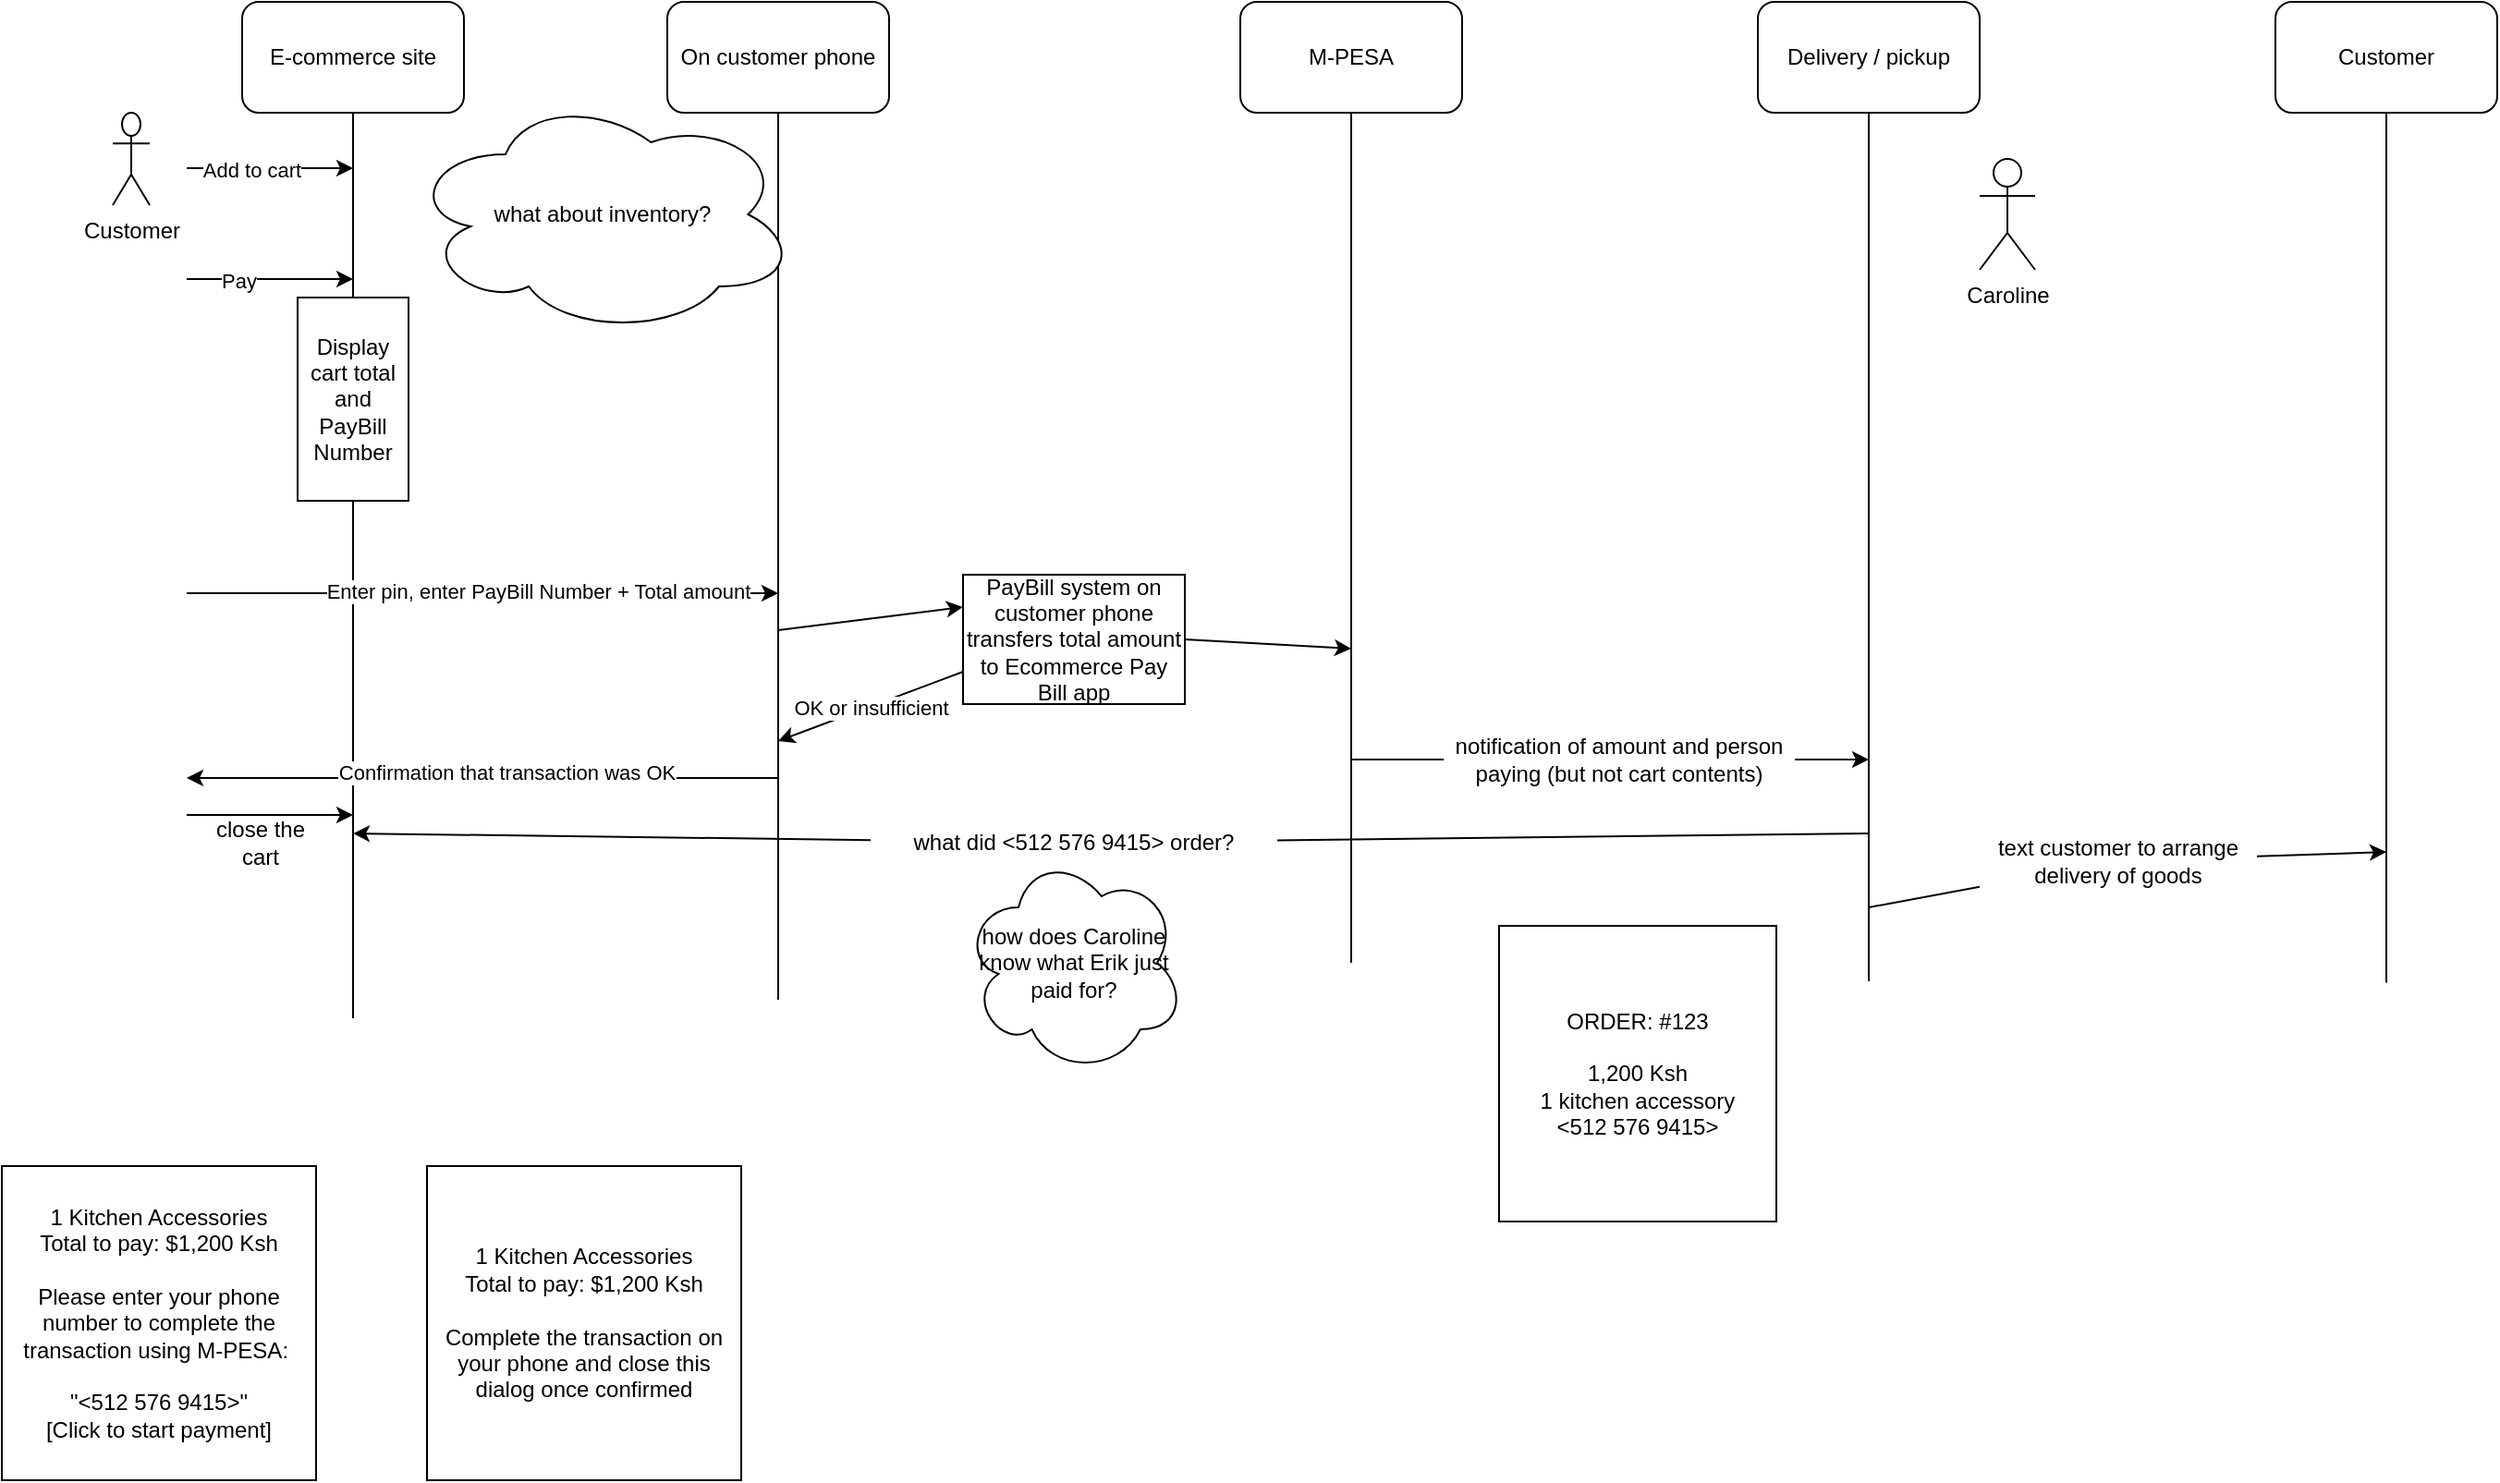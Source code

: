 <mxfile version="20.8.16" type="device"><diagram id="kgpKYQtTHZ0yAKxKKP6v" name="Page-1"><mxGraphModel dx="1861" dy="530" grid="1" gridSize="10" guides="1" tooltips="1" connect="1" arrows="1" fold="1" page="1" pageScale="1" pageWidth="850" pageHeight="1100" math="0" shadow="0"><root><mxCell id="0"/><mxCell id="1" parent="0"/><mxCell id="jTQNu0TQakhFo1Ew1laB-1" value="Customer" style="shape=umlActor;verticalLabelPosition=bottom;verticalAlign=top;html=1;outlineConnect=0;" vertex="1" parent="1"><mxGeometry x="20" y="90" width="20" height="50" as="geometry"/></mxCell><mxCell id="jTQNu0TQakhFo1Ew1laB-2" value="E-commerce site" style="rounded=1;whiteSpace=wrap;html=1;" vertex="1" parent="1"><mxGeometry x="90" y="30" width="120" height="60" as="geometry"/></mxCell><mxCell id="jTQNu0TQakhFo1Ew1laB-6" value="" style="endArrow=none;html=1;rounded=0;entryX=0.5;entryY=1;entryDx=0;entryDy=0;startArrow=none;" edge="1" parent="1" source="jTQNu0TQakhFo1Ew1laB-11" target="jTQNu0TQakhFo1Ew1laB-2"><mxGeometry width="50" height="50" relative="1" as="geometry"><mxPoint x="150" y="491" as="sourcePoint"/><mxPoint x="300" y="160" as="targetPoint"/></mxGeometry></mxCell><mxCell id="jTQNu0TQakhFo1Ew1laB-7" value="" style="endArrow=classic;html=1;rounded=0;" edge="1" parent="1"><mxGeometry width="50" height="50" relative="1" as="geometry"><mxPoint x="60" y="120" as="sourcePoint"/><mxPoint x="150" y="120" as="targetPoint"/></mxGeometry></mxCell><mxCell id="jTQNu0TQakhFo1Ew1laB-8" value="Add to cart" style="edgeLabel;html=1;align=center;verticalAlign=middle;resizable=0;points=[];" vertex="1" connectable="0" parent="jTQNu0TQakhFo1Ew1laB-7"><mxGeometry x="-0.237" y="-1" relative="1" as="geometry"><mxPoint as="offset"/></mxGeometry></mxCell><mxCell id="jTQNu0TQakhFo1Ew1laB-9" value="" style="endArrow=classic;html=1;rounded=0;" edge="1" parent="1"><mxGeometry width="50" height="50" relative="1" as="geometry"><mxPoint x="60" y="180" as="sourcePoint"/><mxPoint x="150" y="180" as="targetPoint"/></mxGeometry></mxCell><mxCell id="jTQNu0TQakhFo1Ew1laB-10" value="Pay" style="edgeLabel;html=1;align=center;verticalAlign=middle;resizable=0;points=[];" vertex="1" connectable="0" parent="jTQNu0TQakhFo1Ew1laB-9"><mxGeometry x="-0.378" y="-1" relative="1" as="geometry"><mxPoint as="offset"/></mxGeometry></mxCell><mxCell id="jTQNu0TQakhFo1Ew1laB-12" value="" style="endArrow=none;html=1;rounded=0;entryX=0.5;entryY=1;entryDx=0;entryDy=0;" edge="1" parent="1" target="jTQNu0TQakhFo1Ew1laB-11"><mxGeometry width="50" height="50" relative="1" as="geometry"><mxPoint x="150" y="580" as="sourcePoint"/><mxPoint x="150" y="90" as="targetPoint"/></mxGeometry></mxCell><mxCell id="jTQNu0TQakhFo1Ew1laB-11" value="Display cart total and PayBill Number" style="rounded=0;whiteSpace=wrap;html=1;" vertex="1" parent="1"><mxGeometry x="120" y="190" width="60" height="110" as="geometry"/></mxCell><mxCell id="jTQNu0TQakhFo1Ew1laB-13" value="On customer phone" style="rounded=1;whiteSpace=wrap;html=1;" vertex="1" parent="1"><mxGeometry x="320" y="30" width="120" height="60" as="geometry"/></mxCell><mxCell id="jTQNu0TQakhFo1Ew1laB-14" value="" style="endArrow=none;html=1;rounded=0;entryX=0.5;entryY=1;entryDx=0;entryDy=0;" edge="1" parent="1" target="jTQNu0TQakhFo1Ew1laB-13"><mxGeometry width="50" height="50" relative="1" as="geometry"><mxPoint x="380" y="570" as="sourcePoint"/><mxPoint x="330" y="200" as="targetPoint"/></mxGeometry></mxCell><mxCell id="jTQNu0TQakhFo1Ew1laB-15" value="" style="endArrow=classic;html=1;rounded=0;" edge="1" parent="1"><mxGeometry width="50" height="50" relative="1" as="geometry"><mxPoint x="60" y="350" as="sourcePoint"/><mxPoint x="380" y="350" as="targetPoint"/></mxGeometry></mxCell><mxCell id="jTQNu0TQakhFo1Ew1laB-16" value="Enter pin, enter PayBill Number + Total amount" style="edgeLabel;html=1;align=center;verticalAlign=middle;resizable=0;points=[];" vertex="1" connectable="0" parent="jTQNu0TQakhFo1Ew1laB-15"><mxGeometry x="0.186" y="1" relative="1" as="geometry"><mxPoint as="offset"/></mxGeometry></mxCell><mxCell id="jTQNu0TQakhFo1Ew1laB-17" value="PayBill system on customer phone transfers total amount to Ecommerce Pay Bill app" style="rounded=0;whiteSpace=wrap;html=1;" vertex="1" parent="1"><mxGeometry x="480" y="340" width="120" height="70" as="geometry"/></mxCell><mxCell id="jTQNu0TQakhFo1Ew1laB-18" value="" style="endArrow=classic;html=1;rounded=0;entryX=0;entryY=0.25;entryDx=0;entryDy=0;" edge="1" parent="1" target="jTQNu0TQakhFo1Ew1laB-17"><mxGeometry width="50" height="50" relative="1" as="geometry"><mxPoint x="380" y="370" as="sourcePoint"/><mxPoint x="450" y="380" as="targetPoint"/></mxGeometry></mxCell><mxCell id="jTQNu0TQakhFo1Ew1laB-19" value="" style="endArrow=classic;html=1;rounded=0;exitX=0;exitY=0.75;exitDx=0;exitDy=0;" edge="1" parent="1" source="jTQNu0TQakhFo1Ew1laB-17"><mxGeometry width="50" height="50" relative="1" as="geometry"><mxPoint x="430" y="510" as="sourcePoint"/><mxPoint x="380" y="430" as="targetPoint"/></mxGeometry></mxCell><mxCell id="jTQNu0TQakhFo1Ew1laB-20" value="OK or insufficient" style="edgeLabel;html=1;align=center;verticalAlign=middle;resizable=0;points=[];" vertex="1" connectable="0" parent="jTQNu0TQakhFo1Ew1laB-19"><mxGeometry x="0.004" relative="1" as="geometry"><mxPoint as="offset"/></mxGeometry></mxCell><mxCell id="jTQNu0TQakhFo1Ew1laB-21" value="" style="endArrow=classic;html=1;rounded=0;" edge="1" parent="1"><mxGeometry width="50" height="50" relative="1" as="geometry"><mxPoint x="380" y="450" as="sourcePoint"/><mxPoint x="60" y="450" as="targetPoint"/></mxGeometry></mxCell><mxCell id="jTQNu0TQakhFo1Ew1laB-22" value="Confirmation that transaction was OK" style="edgeLabel;html=1;align=center;verticalAlign=middle;resizable=0;points=[];" vertex="1" connectable="0" parent="jTQNu0TQakhFo1Ew1laB-21"><mxGeometry x="-0.081" y="-3" relative="1" as="geometry"><mxPoint as="offset"/></mxGeometry></mxCell><mxCell id="jTQNu0TQakhFo1Ew1laB-27" value="what about inventory?" style="ellipse;shape=cloud;whiteSpace=wrap;html=1;" vertex="1" parent="1"><mxGeometry x="180" y="80" width="210" height="130" as="geometry"/></mxCell><mxCell id="jTQNu0TQakhFo1Ew1laB-28" value="1 Kitchen Accessories&lt;br&gt;Total to pay: $1,200 Ksh&lt;br&gt;&lt;br&gt;Please enter your phone number to complete the transaction using M-PESA:&amp;nbsp;&lt;br&gt;&lt;br&gt;&quot;&amp;lt;512 576 9415&amp;gt;&quot;&lt;br&gt;[Click to start payment]" style="whiteSpace=wrap;html=1;aspect=fixed;" vertex="1" parent="1"><mxGeometry x="-40" y="660" width="170" height="170" as="geometry"/></mxCell><mxCell id="jTQNu0TQakhFo1Ew1laB-29" value="1 Kitchen Accessories&lt;br&gt;Total to pay: $1,200 Ksh&lt;br&gt;&lt;br&gt;Complete the transaction on your phone and close this dialog once confirmed" style="whiteSpace=wrap;html=1;aspect=fixed;" vertex="1" parent="1"><mxGeometry x="190" y="660" width="170" height="170" as="geometry"/></mxCell><mxCell id="jTQNu0TQakhFo1Ew1laB-30" value="" style="endArrow=classic;html=1;rounded=0;" edge="1" parent="1"><mxGeometry width="50" height="50" relative="1" as="geometry"><mxPoint x="60" y="470" as="sourcePoint"/><mxPoint x="150" y="470" as="targetPoint"/></mxGeometry></mxCell><mxCell id="jTQNu0TQakhFo1Ew1laB-31" value="close the cart" style="text;html=1;strokeColor=none;fillColor=none;align=center;verticalAlign=middle;whiteSpace=wrap;rounded=0;" vertex="1" parent="1"><mxGeometry x="70" y="470" width="60" height="30" as="geometry"/></mxCell><mxCell id="jTQNu0TQakhFo1Ew1laB-32" value="Delivery / pickup" style="rounded=1;whiteSpace=wrap;html=1;" vertex="1" parent="1"><mxGeometry x="910" y="30" width="120" height="60" as="geometry"/></mxCell><mxCell id="jTQNu0TQakhFo1Ew1laB-33" value="" style="endArrow=none;html=1;rounded=0;entryX=0.5;entryY=1;entryDx=0;entryDy=0;" edge="1" parent="1" target="jTQNu0TQakhFo1Ew1laB-32"><mxGeometry width="50" height="50" relative="1" as="geometry"><mxPoint x="970" y="560" as="sourcePoint"/><mxPoint x="790" y="140" as="targetPoint"/></mxGeometry></mxCell><mxCell id="jTQNu0TQakhFo1Ew1laB-34" value="Caroline" style="shape=umlActor;verticalLabelPosition=bottom;verticalAlign=top;html=1;outlineConnect=0;" vertex="1" parent="1"><mxGeometry x="1030" y="115" width="30" height="60" as="geometry"/></mxCell><mxCell id="jTQNu0TQakhFo1Ew1laB-37" value="M-PESA" style="rounded=1;whiteSpace=wrap;html=1;" vertex="1" parent="1"><mxGeometry x="630" y="30" width="120" height="60" as="geometry"/></mxCell><mxCell id="jTQNu0TQakhFo1Ew1laB-38" value="" style="endArrow=none;html=1;rounded=0;entryX=0.5;entryY=1;entryDx=0;entryDy=0;" edge="1" parent="1" target="jTQNu0TQakhFo1Ew1laB-37"><mxGeometry width="50" height="50" relative="1" as="geometry"><mxPoint x="690" y="550" as="sourcePoint"/><mxPoint x="610" y="160" as="targetPoint"/></mxGeometry></mxCell><mxCell id="jTQNu0TQakhFo1Ew1laB-39" value="" style="endArrow=classic;html=1;rounded=0;exitX=1;exitY=0.5;exitDx=0;exitDy=0;" edge="1" parent="1" source="jTQNu0TQakhFo1Ew1laB-17"><mxGeometry width="50" height="50" relative="1" as="geometry"><mxPoint x="380" y="480" as="sourcePoint"/><mxPoint x="690" y="380" as="targetPoint"/></mxGeometry></mxCell><mxCell id="jTQNu0TQakhFo1Ew1laB-40" value="" style="endArrow=classic;html=1;rounded=0;startArrow=none;" edge="1" parent="1" source="jTQNu0TQakhFo1Ew1laB-42"><mxGeometry width="50" height="50" relative="1" as="geometry"><mxPoint x="690" y="440" as="sourcePoint"/><mxPoint x="970" y="440" as="targetPoint"/></mxGeometry></mxCell><mxCell id="jTQNu0TQakhFo1Ew1laB-41" value="" style="endArrow=none;html=1;rounded=0;" edge="1" parent="1" target="jTQNu0TQakhFo1Ew1laB-42"><mxGeometry width="50" height="50" relative="1" as="geometry"><mxPoint x="690" y="440" as="sourcePoint"/><mxPoint x="970" y="440" as="targetPoint"/></mxGeometry></mxCell><mxCell id="jTQNu0TQakhFo1Ew1laB-42" value="notification of amount and person paying (but not cart contents)" style="text;html=1;strokeColor=none;fillColor=none;align=center;verticalAlign=middle;whiteSpace=wrap;rounded=0;" vertex="1" parent="1"><mxGeometry x="740" y="425" width="190" height="30" as="geometry"/></mxCell><mxCell id="jTQNu0TQakhFo1Ew1laB-43" value="Customer" style="rounded=1;whiteSpace=wrap;html=1;" vertex="1" parent="1"><mxGeometry x="1190" y="30" width="120" height="60" as="geometry"/></mxCell><mxCell id="jTQNu0TQakhFo1Ew1laB-44" value="" style="endArrow=none;html=1;rounded=0;entryX=0.5;entryY=1;entryDx=0;entryDy=0;" edge="1" parent="1" target="jTQNu0TQakhFo1Ew1laB-43"><mxGeometry width="50" height="50" relative="1" as="geometry"><mxPoint x="1250" y="560.8" as="sourcePoint"/><mxPoint x="1350" y="190" as="targetPoint"/></mxGeometry></mxCell><mxCell id="jTQNu0TQakhFo1Ew1laB-45" value="" style="endArrow=classic;html=1;rounded=0;startArrow=none;" edge="1" parent="1" source="jTQNu0TQakhFo1Ew1laB-46"><mxGeometry width="50" height="50" relative="1" as="geometry"><mxPoint x="970" y="490" as="sourcePoint"/><mxPoint x="1250" y="490" as="targetPoint"/></mxGeometry></mxCell><mxCell id="jTQNu0TQakhFo1Ew1laB-47" value="" style="endArrow=none;html=1;rounded=0;" edge="1" parent="1" target="jTQNu0TQakhFo1Ew1laB-46"><mxGeometry width="50" height="50" relative="1" as="geometry"><mxPoint x="970" y="520" as="sourcePoint"/><mxPoint x="1250" y="490" as="targetPoint"/></mxGeometry></mxCell><mxCell id="jTQNu0TQakhFo1Ew1laB-46" value="text customer to arrange delivery of goods" style="text;html=1;strokeColor=none;fillColor=none;align=center;verticalAlign=middle;whiteSpace=wrap;rounded=0;" vertex="1" parent="1"><mxGeometry x="1030" y="480" width="150" height="30" as="geometry"/></mxCell><mxCell id="jTQNu0TQakhFo1Ew1laB-48" value="how does Caroline know what Erik just paid for?" style="ellipse;shape=cloud;whiteSpace=wrap;html=1;" vertex="1" parent="1"><mxGeometry x="480" y="490" width="120" height="120" as="geometry"/></mxCell><mxCell id="jTQNu0TQakhFo1Ew1laB-49" value="ORDER: #123&lt;br&gt;&lt;br&gt;1,200 Ksh&lt;br&gt;1 kitchen accessory&lt;br&gt;&amp;lt;512 576 9415&amp;gt;&lt;br&gt;" style="rounded=0;whiteSpace=wrap;html=1;" vertex="1" parent="1"><mxGeometry x="770" y="530" width="150" height="160" as="geometry"/></mxCell><mxCell id="jTQNu0TQakhFo1Ew1laB-50" value="" style="endArrow=classic;html=1;rounded=0;startArrow=none;" edge="1" parent="1" source="jTQNu0TQakhFo1Ew1laB-51"><mxGeometry width="50" height="50" relative="1" as="geometry"><mxPoint x="970" y="480" as="sourcePoint"/><mxPoint x="150" y="480" as="targetPoint"/></mxGeometry></mxCell><mxCell id="jTQNu0TQakhFo1Ew1laB-52" value="" style="endArrow=none;html=1;rounded=0;" edge="1" parent="1" target="jTQNu0TQakhFo1Ew1laB-51"><mxGeometry width="50" height="50" relative="1" as="geometry"><mxPoint x="970" y="480" as="sourcePoint"/><mxPoint x="150" y="480" as="targetPoint"/></mxGeometry></mxCell><mxCell id="jTQNu0TQakhFo1Ew1laB-51" value="what did &amp;lt;512 576 9415&amp;gt; order?" style="text;html=1;strokeColor=none;fillColor=none;align=center;verticalAlign=middle;whiteSpace=wrap;rounded=0;" vertex="1" parent="1"><mxGeometry x="430" y="470" width="220" height="30" as="geometry"/></mxCell></root></mxGraphModel></diagram></mxfile>